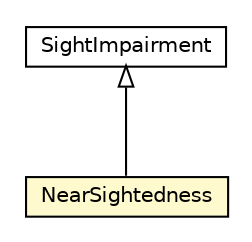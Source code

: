 #!/usr/local/bin/dot
#
# Class diagram 
# Generated by UMLGraph version R5_6-24-gf6e263 (http://www.umlgraph.org/)
#

digraph G {
	edge [fontname="Helvetica",fontsize=10,labelfontname="Helvetica",labelfontsize=10];
	node [fontname="Helvetica",fontsize=10,shape=plaintext];
	nodesep=0.25;
	ranksep=0.5;
	// org.universAAL.ontology.impairment.NearSightedness
	c257052 [label=<<table title="org.universAAL.ontology.impairment.NearSightedness" border="0" cellborder="1" cellspacing="0" cellpadding="2" port="p" bgcolor="lemonChiffon" href="./NearSightedness.html">
		<tr><td><table border="0" cellspacing="0" cellpadding="1">
<tr><td align="center" balign="center"> NearSightedness </td></tr>
		</table></td></tr>
		</table>>, URL="./NearSightedness.html", fontname="Helvetica", fontcolor="black", fontsize=10.0];
	// org.universAAL.ontology.impairment.SightImpairment
	c257058 [label=<<table title="org.universAAL.ontology.impairment.SightImpairment" border="0" cellborder="1" cellspacing="0" cellpadding="2" port="p" href="./SightImpairment.html">
		<tr><td><table border="0" cellspacing="0" cellpadding="1">
<tr><td align="center" balign="center"> SightImpairment </td></tr>
		</table></td></tr>
		</table>>, URL="./SightImpairment.html", fontname="Helvetica", fontcolor="black", fontsize=10.0];
	//org.universAAL.ontology.impairment.NearSightedness extends org.universAAL.ontology.impairment.SightImpairment
	c257058:p -> c257052:p [dir=back,arrowtail=empty];
}

